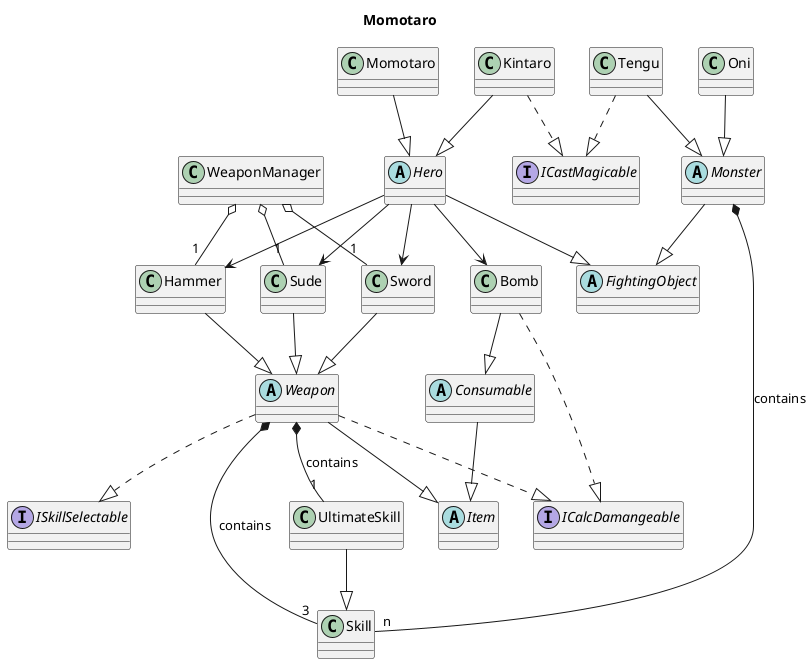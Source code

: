 @startuml
title Momotaro

Hero --|> FightingObject
Momotaro --|> Hero
Kintaro --|> Hero
Kintaro ..|> ICastMagicable
Monster --|> FightingObject
Monster *-- "n" Skill : contains
Oni --|> Monster
Tengu --|> Monster
Tengu ..|> ICastMagicable

Hero --> Sude
Hero --> Sword
Hero --> Hammer
Hero --> Bomb

Weapon ..|> ICalcDamangeable
Weapon *-- "3" Skill : contains
Weapon *-- "1" UltimateSkill : contains
Weapon ..|> ISkillSelectable
Sude --|> Weapon
Sword --|> Weapon
Hammer --|> Weapon
Bomb ..|> ICalcDamangeable
Bomb --|> Consumable
Consumable --|> Item
Weapon --|> Item
UltimateSkill --|> Skill
' UltimateSkill .|> IUltimateable
WeaponManager o-- "1" Sword
WeaponManager o-- "1" Hammer
WeaponManager o-- "1" Sude

abstract FightingObject
abstract Hero
abstract Monster
abstract Item
abstract Weapon
abstract Consumable
' abstract Skill
interface ISkillSelectable
interface ICalcDamangeable
interface ICastMagicable
' interface IUltimateable


@enduml

docker run -d -p 8080:8080 plantuml/plantuml-server:tomcat